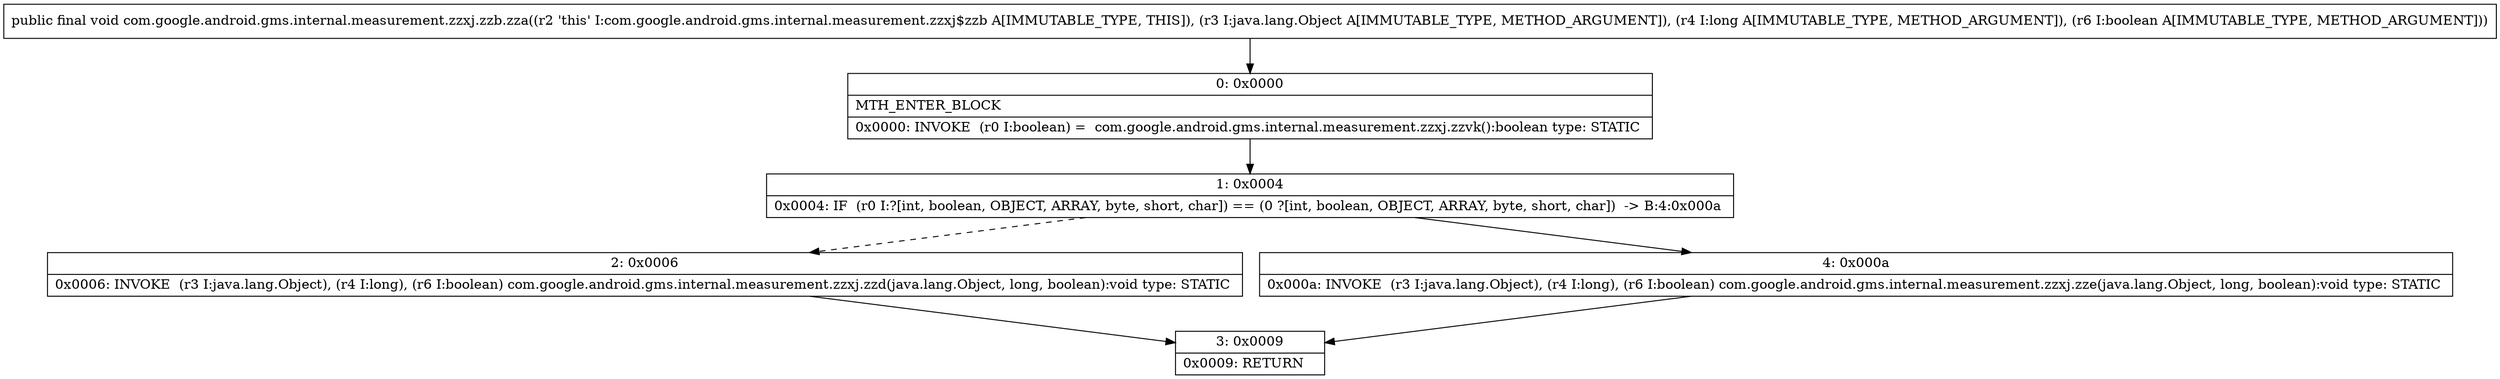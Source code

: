 digraph "CFG forcom.google.android.gms.internal.measurement.zzxj.zzb.zza(Ljava\/lang\/Object;JZ)V" {
Node_0 [shape=record,label="{0\:\ 0x0000|MTH_ENTER_BLOCK\l|0x0000: INVOKE  (r0 I:boolean) =  com.google.android.gms.internal.measurement.zzxj.zzvk():boolean type: STATIC \l}"];
Node_1 [shape=record,label="{1\:\ 0x0004|0x0004: IF  (r0 I:?[int, boolean, OBJECT, ARRAY, byte, short, char]) == (0 ?[int, boolean, OBJECT, ARRAY, byte, short, char])  \-\> B:4:0x000a \l}"];
Node_2 [shape=record,label="{2\:\ 0x0006|0x0006: INVOKE  (r3 I:java.lang.Object), (r4 I:long), (r6 I:boolean) com.google.android.gms.internal.measurement.zzxj.zzd(java.lang.Object, long, boolean):void type: STATIC \l}"];
Node_3 [shape=record,label="{3\:\ 0x0009|0x0009: RETURN   \l}"];
Node_4 [shape=record,label="{4\:\ 0x000a|0x000a: INVOKE  (r3 I:java.lang.Object), (r4 I:long), (r6 I:boolean) com.google.android.gms.internal.measurement.zzxj.zze(java.lang.Object, long, boolean):void type: STATIC \l}"];
MethodNode[shape=record,label="{public final void com.google.android.gms.internal.measurement.zzxj.zzb.zza((r2 'this' I:com.google.android.gms.internal.measurement.zzxj$zzb A[IMMUTABLE_TYPE, THIS]), (r3 I:java.lang.Object A[IMMUTABLE_TYPE, METHOD_ARGUMENT]), (r4 I:long A[IMMUTABLE_TYPE, METHOD_ARGUMENT]), (r6 I:boolean A[IMMUTABLE_TYPE, METHOD_ARGUMENT])) }"];
MethodNode -> Node_0;
Node_0 -> Node_1;
Node_1 -> Node_2[style=dashed];
Node_1 -> Node_4;
Node_2 -> Node_3;
Node_4 -> Node_3;
}

